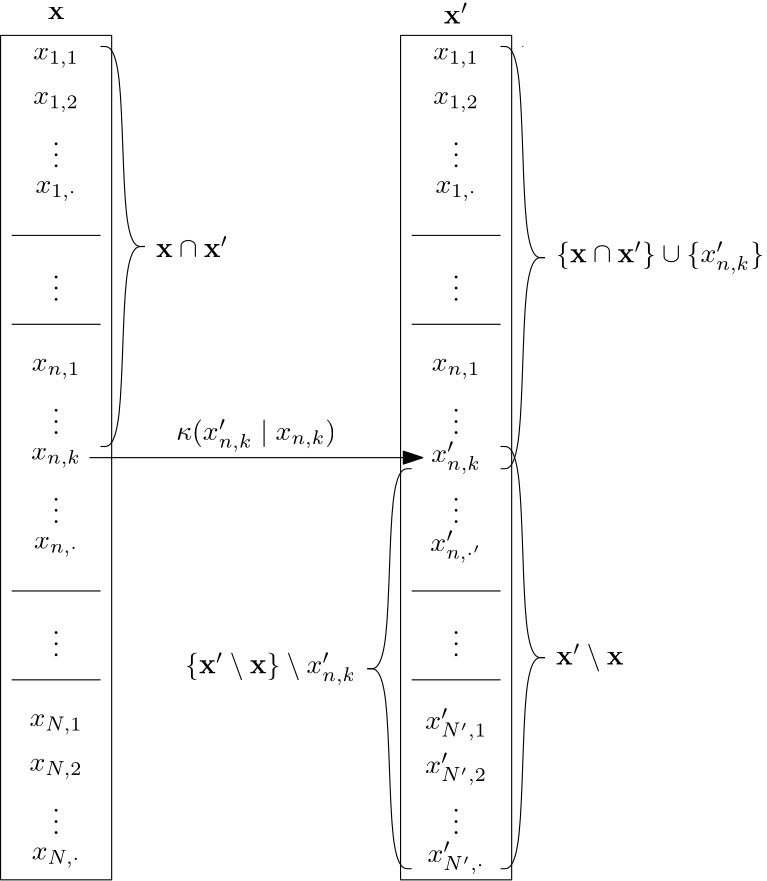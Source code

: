 <?xml version="1.0"?>
<!DOCTYPE ipe SYSTEM "ipe.dtd">
<ipe version="70005" creator="Ipe 7.1.4">
<info created="D:20141023154055" modified="D:20141023181154"/>
<ipestyle name="basic">
<symbol name="arrow/arc(spx)">
<path stroke="sym-stroke" fill="sym-stroke" pen="sym-pen">
0 0 m
-1 0.333 l
-1 -0.333 l
h
</path>
</symbol>
<symbol name="arrow/farc(spx)">
<path stroke="sym-stroke" fill="white" pen="sym-pen">
0 0 m
-1 0.333 l
-1 -0.333 l
h
</path>
</symbol>
<symbol name="mark/circle(sx)" transformations="translations">
<path fill="sym-stroke">
0.6 0 0 0.6 0 0 e
0.4 0 0 0.4 0 0 e
</path>
</symbol>
<symbol name="mark/disk(sx)" transformations="translations">
<path fill="sym-stroke">
0.6 0 0 0.6 0 0 e
</path>
</symbol>
<symbol name="mark/fdisk(sfx)" transformations="translations">
<group>
<path fill="sym-fill">
0.5 0 0 0.5 0 0 e
</path>
<path fill="sym-stroke" fillrule="eofill">
0.6 0 0 0.6 0 0 e
0.4 0 0 0.4 0 0 e
</path>
</group>
</symbol>
<symbol name="mark/box(sx)" transformations="translations">
<path fill="sym-stroke" fillrule="eofill">
-0.6 -0.6 m
0.6 -0.6 l
0.6 0.6 l
-0.6 0.6 l
h
-0.4 -0.4 m
0.4 -0.4 l
0.4 0.4 l
-0.4 0.4 l
h
</path>
</symbol>
<symbol name="mark/square(sx)" transformations="translations">
<path fill="sym-stroke">
-0.6 -0.6 m
0.6 -0.6 l
0.6 0.6 l
-0.6 0.6 l
h
</path>
</symbol>
<symbol name="mark/fsquare(sfx)" transformations="translations">
<group>
<path fill="sym-fill">
-0.5 -0.5 m
0.5 -0.5 l
0.5 0.5 l
-0.5 0.5 l
h
</path>
<path fill="sym-stroke" fillrule="eofill">
-0.6 -0.6 m
0.6 -0.6 l
0.6 0.6 l
-0.6 0.6 l
h
-0.4 -0.4 m
0.4 -0.4 l
0.4 0.4 l
-0.4 0.4 l
h
</path>
</group>
</symbol>
<symbol name="mark/cross(sx)" transformations="translations">
<group>
<path fill="sym-stroke">
-0.43 -0.57 m
0.57 0.43 l
0.43 0.57 l
-0.57 -0.43 l
h
</path>
<path fill="sym-stroke">
-0.43 0.57 m
0.57 -0.43 l
0.43 -0.57 l
-0.57 0.43 l
h
</path>
</group>
</symbol>
<symbol name="arrow/fnormal(spx)">
<path stroke="sym-stroke" fill="white" pen="sym-pen">
0 0 m
-1 0.333 l
-1 -0.333 l
h
</path>
</symbol>
<symbol name="arrow/pointed(spx)">
<path stroke="sym-stroke" fill="sym-stroke" pen="sym-pen">
0 0 m
-1 0.333 l
-0.8 0 l
-1 -0.333 l
h
</path>
</symbol>
<symbol name="arrow/fpointed(spx)">
<path stroke="sym-stroke" fill="white" pen="sym-pen">
0 0 m
-1 0.333 l
-0.8 0 l
-1 -0.333 l
h
</path>
</symbol>
<symbol name="arrow/linear(spx)">
<path stroke="sym-stroke" pen="sym-pen">
-1 0.333 m
0 0 l
-1 -0.333 l
</path>
</symbol>
<symbol name="arrow/fdouble(spx)">
<path stroke="sym-stroke" fill="white" pen="sym-pen">
0 0 m
-1 0.333 l
-1 -0.333 l
h
-1 0 m
-2 0.333 l
-2 -0.333 l
h
</path>
</symbol>
<symbol name="arrow/double(spx)">
<path stroke="sym-stroke" fill="sym-stroke" pen="sym-pen">
0 0 m
-1 0.333 l
-1 -0.333 l
h
-1 0 m
-2 0.333 l
-2 -0.333 l
h
</path>
</symbol>
<pen name="heavier" value="0.8"/>
<pen name="fat" value="1.2"/>
<pen name="ultrafat" value="2"/>
<symbolsize name="large" value="5"/>
<symbolsize name="small" value="2"/>
<symbolsize name="tiny" value="1.1"/>
<arrowsize name="large" value="10"/>
<arrowsize name="small" value="5"/>
<arrowsize name="tiny" value="3"/>
<color name="red" value="1 0 0"/>
<color name="green" value="0 1 0"/>
<color name="blue" value="0 0 1"/>
<color name="yellow" value="1 1 0"/>
<color name="orange" value="1 0.647 0"/>
<color name="gold" value="1 0.843 0"/>
<color name="purple" value="0.627 0.125 0.941"/>
<color name="gray" value="0.745"/>
<color name="brown" value="0.647 0.165 0.165"/>
<color name="navy" value="0 0 0.502"/>
<color name="pink" value="1 0.753 0.796"/>
<color name="seagreen" value="0.18 0.545 0.341"/>
<color name="turquoise" value="0.251 0.878 0.816"/>
<color name="violet" value="0.933 0.51 0.933"/>
<color name="darkblue" value="0 0 0.545"/>
<color name="darkcyan" value="0 0.545 0.545"/>
<color name="darkgray" value="0.663"/>
<color name="darkgreen" value="0 0.392 0"/>
<color name="darkmagenta" value="0.545 0 0.545"/>
<color name="darkorange" value="1 0.549 0"/>
<color name="darkred" value="0.545 0 0"/>
<color name="lightblue" value="0.678 0.847 0.902"/>
<color name="lightcyan" value="0.878 1 1"/>
<color name="lightgray" value="0.827"/>
<color name="lightgreen" value="0.565 0.933 0.565"/>
<color name="lightyellow" value="1 1 0.878"/>
<dashstyle name="dashed" value="[4] 0"/>
<dashstyle name="dotted" value="[1 3] 0"/>
<dashstyle name="dash dotted" value="[4 2 1 2] 0"/>
<dashstyle name="dash dot dotted" value="[4 2 1 2 1 2] 0"/>
<textsize name="large" value="\large"/>
<textsize name="Large" value="\Large"/>
<textsize name="LARGE" value="\LARGE"/>
<textsize name="huge" value="\huge"/>
<textsize name="Huge" value="\Huge"/>
<textsize name="small" value="\small"/>
<textsize name="footnote" value="\footnotesize"/>
<textsize name="tiny" value="\tiny"/>
<textstyle name="center" begin="\begin{center}" end="\end{center}"/>
<textstyle name="itemize" begin="\begin{itemize}" end="\end{itemize}"/>
<textstyle name="item" begin="\begin{itemize}\item{}" end="\end{itemize}"/>
<gridsize name="4 pts" value="4"/>
<gridsize name="8 pts (~3 mm)" value="8"/>
<gridsize name="16 pts (~6 mm)" value="16"/>
<gridsize name="32 pts (~12 mm)" value="32"/>
<gridsize name="10 pts (~3.5 mm)" value="10"/>
<gridsize name="20 pts (~7 mm)" value="20"/>
<gridsize name="14 pts (~5 mm)" value="14"/>
<gridsize name="28 pts (~10 mm)" value="28"/>
<gridsize name="56 pts (~20 mm)" value="56"/>
<anglesize name="90 deg" value="90"/>
<anglesize name="60 deg" value="60"/>
<anglesize name="45 deg" value="45"/>
<anglesize name="30 deg" value="30"/>
<anglesize name="22.5 deg" value="22.5"/>
<tiling name="falling" angle="-60" step="4" width="1"/>
<tiling name="rising" angle="30" step="4" width="1"/>
</ipestyle>
<page>
<layer name="alpha"/>
<view layers="alpha" active="alpha"/>
<text layer="alpha" transformations="translations" pos="112 672" stroke="black" type="label" width="16.501" height="4.29" depth="2.85" halign="center" valign="center">$x_{1, 1}$</text>
<text transformations="translations" pos="112 656" stroke="black" type="label" width="16.501" height="4.29" depth="2.85" halign="center" valign="center">$x_{1, 2}$</text>
<text transformations="translations" pos="112 640" stroke="black" type="label" width="2.767" height="14.999" depth="0" halign="center" valign="center">$\vdots$</text>
<text transformations="translations" pos="112 624" stroke="black" type="label" width="14.896" height="4.29" depth="2.85" halign="center" valign="center">$x_{1, \cdot}$</text>
<path stroke="black">
96 608 m
128 608 l
</path>
<text transformations="translations" pos="112 592" stroke="black" type="label" width="2.767" height="14.999" depth="0" halign="center" valign="center">$\vdots$</text>
<path stroke="black">
96 576 m
128 576 l
</path>
<text transformations="translations" pos="112 560" stroke="black" type="label" width="17.454" height="4.29" depth="2.85" halign="center" valign="center">$x_{n, 1}$</text>
<text transformations="translations" pos="112 544" stroke="black" type="label" width="2.767" height="14.999" depth="0" halign="center" valign="center">$\vdots$</text>
<text transformations="translations" pos="112 528" stroke="black" type="label" width="17.887" height="4.29" depth="2.85" halign="center" valign="center">$x_{n, k}$</text>
<text transformations="translations" pos="112 512" stroke="black" type="label" width="2.767" height="14.999" depth="0" halign="center" valign="center">$\vdots$</text>
<text transformations="translations" pos="112 496" stroke="black" type="label" width="15.849" height="4.29" depth="2.85" halign="center" valign="center">$x_{n, \cdot}$</text>
<path stroke="black">
96 480 m
128 480 l
</path>
<text transformations="translations" pos="112 464" stroke="black" type="label" width="2.767" height="14.999" depth="0" halign="center" valign="center">$\vdots$</text>
<path stroke="black">
96 448 m
128 448 l
</path>
<text transformations="translations" pos="112 432" stroke="black" type="label" width="19.159" height="4.29" depth="2.85" halign="center" valign="center">$x_{N, 1}$</text>
<text transformations="translations" pos="112 416" stroke="black" type="label" width="19.159" height="4.29" depth="2.85" halign="center" valign="center">$x_{N, 2}$</text>
<text transformations="translations" pos="112 400" stroke="black" type="label" width="2.767" height="14.999" depth="0" halign="center" valign="center">$\vdots$</text>
<text transformations="translations" pos="112 384" stroke="black" type="label" width="17.554" height="4.29" depth="2.85" halign="center" valign="center">$x_{N, \cdot}$</text>
<text matrix="1 0 0 1 48 0" transformations="translations" pos="208 528" stroke="black" type="label" width="17.887" height="7.487" depth="4.18" halign="center" valign="center">$x&apos;_{n, k}$</text>
<text matrix="1 0 0 1 48 0" transformations="translations" pos="208 512" stroke="black" type="label" width="2.767" height="14.999" depth="0" halign="center" valign="center">$\vdots$</text>
<text matrix="1 0 0 1 48 0" transformations="translations" pos="208 496" stroke="black" type="label" width="18.544" height="7.494" depth="4.09" halign="center" valign="center">$x&apos;_{n, \cdot&apos;}$</text>
<path matrix="1 0 0 1 48 0" stroke="black">
192 480 m
224 480 l
</path>
<text matrix="1 0 0 1 48 0" transformations="translations" pos="208 464" stroke="black" type="label" width="2.767" height="14.999" depth="0" halign="center" valign="center">$\vdots$</text>
<path matrix="1 0 0 1 48 0" stroke="black">
192 448 m
224 448 l
</path>
<text matrix="1 0 0 1 48 0" transformations="translations" pos="208 432" stroke="black" type="label" width="22.282" height="7.49" depth="4.1" halign="center" valign="center">$x&apos;_{N&apos;, 1}$</text>
<text matrix="1 0 0 1 48 0" transformations="translations" pos="208 416" stroke="black" type="label" width="22.282" height="7.49" depth="4.1" halign="center" valign="center">$x&apos;_{N&apos;, 2}$</text>
<text matrix="1 0 0 1 48 0" transformations="translations" pos="208 400" stroke="black" type="label" width="2.767" height="14.999" depth="0" halign="center" valign="center">$\vdots$</text>
<text matrix="1 0 0 1 48 0" transformations="translations" pos="208 384" stroke="black" type="label" width="20.677" height="7.49" depth="4.1" halign="center" valign="center">$x&apos;_{N&apos;, \cdot}$</text>
<path stroke="black">
92 680 m
92 376 l
132 376 l
132 680 l
h
</path>
<text matrix="1 0 0 1 144 0" transformations="translations" pos="112 672" stroke="black" type="label" width="16.501" height="4.29" depth="2.85" halign="center" valign="center">$x_{1, 1}$</text>
<text matrix="1 0 0 1 144 0" transformations="translations" pos="112 656" stroke="black" type="label" width="16.501" height="4.29" depth="2.85" halign="center" valign="center">$x_{1, 2}$</text>
<text matrix="1 0 0 1 144 0" transformations="translations" pos="112 640" stroke="black" type="label" width="2.767" height="14.999" depth="0" halign="center" valign="center">$\vdots$</text>
<text matrix="1 0 0 1 144 0" transformations="translations" pos="112 624" stroke="black" type="label" width="14.896" height="4.29" depth="2.85" halign="center" valign="center">$x_{1, \cdot}$</text>
<text matrix="1 0 0 1 144 0" transformations="translations" pos="112 592" stroke="black" type="label" width="2.767" height="14.999" depth="0" halign="center" valign="center">$\vdots$</text>
<text matrix="1 0 0 1 144 0" transformations="translations" pos="112 560" stroke="black" type="label" width="17.454" height="4.29" depth="2.85" halign="center" valign="center">$x_{n, 1}$</text>
<text matrix="1 0 0 1 144 0" transformations="translations" pos="112 544" stroke="black" type="label" width="2.767" height="14.999" depth="0" halign="center" valign="center">$\vdots$</text>
<path matrix="1 0 0 1 48 0" stroke="black">
192 608 m
224 608 l
</path>
<path matrix="1 0 0 1 48 0" stroke="black">
192 576 m
224 576 l
</path>
<path matrix="1 0 0 1 48 0" stroke="black">
188 680 m
188 376 l
228 376 l
228 680 l
h
</path>
<text transformations="translations" pos="112 688" stroke="black" type="label" width="6.047" height="4.428" depth="0" halign="center" valign="center">$\mathbf x$</text>
<text matrix="1 0 0 1 48 0" transformations="translations" pos="208 688" stroke="black" type="label" width="8.842" height="7.49" depth="0" halign="center" valign="center">$\mathbf x&apos;$</text>
<text matrix="1 0 0 1 24 -8" transformations="translations" pos="160 544" stroke="black" type="label" width="57.564" height="7.487" depth="4.18" halign="center" valign="center">$\kappa(x&apos;_{n, k} \mid x_{n, k})$</text>
<path stroke="black" arrow="normal/normal">
124 528 m
244 528 l
</path>
<path stroke="black">
128 676 m
136 676
136 604
144 604
144 604 s
</path>
<path stroke="black">
144 604 m
136 604
136 532
128 532 s
</path>
<text matrix="1 0 0 1 -4 0" transformations="translations" pos="152 604" stroke="black" type="label" width="25.958" height="7.49" depth="0" valign="center">$\mathbf x \cap \mathbf x&apos;$</text>
<path stroke="black" cap="1">
280 676 m
280 676 l
</path>
<path stroke="black">
272 676 m
280 676
280 600
288 600 s
</path>
<path stroke="black">
288 600 m
280 600
280 524
272 524 s
</path>
<text transformations="translations" pos="292 600" stroke="black" type="label" width="74.84" height="7.487" depth="4.18" valign="center">$\{\mathbf x \cap \mathbf x&apos;\} \cup \{x&apos;_{n, k}\}$</text>
<path stroke="black">
272 532 m
280 532
280 456
288 456 s
</path>
<path stroke="black">
288 456 m
280 456
280 380
272 380 s
</path>
<text transformations="translations" pos="292 456" stroke="black" type="label" width="24.298" height="7.49" depth="2.49" valign="center">$\mathbf x&apos; \setminus \mathbf x$</text>
<path stroke="black">
240 524 m
232 524
232 452
224 452 s
</path>
<path stroke="black">
224 452 m
232 452
232 380
240 380 s
</path>
<text transformations="translations" pos="220 452" stroke="black" type="label" width="61.556" height="7.487" depth="4.18" halign="right" valign="center">$\{\mathbf x&apos; \setminus \mathbf x\} \setminus x&apos;_{n, k}$</text>
</page>
</ipe>
